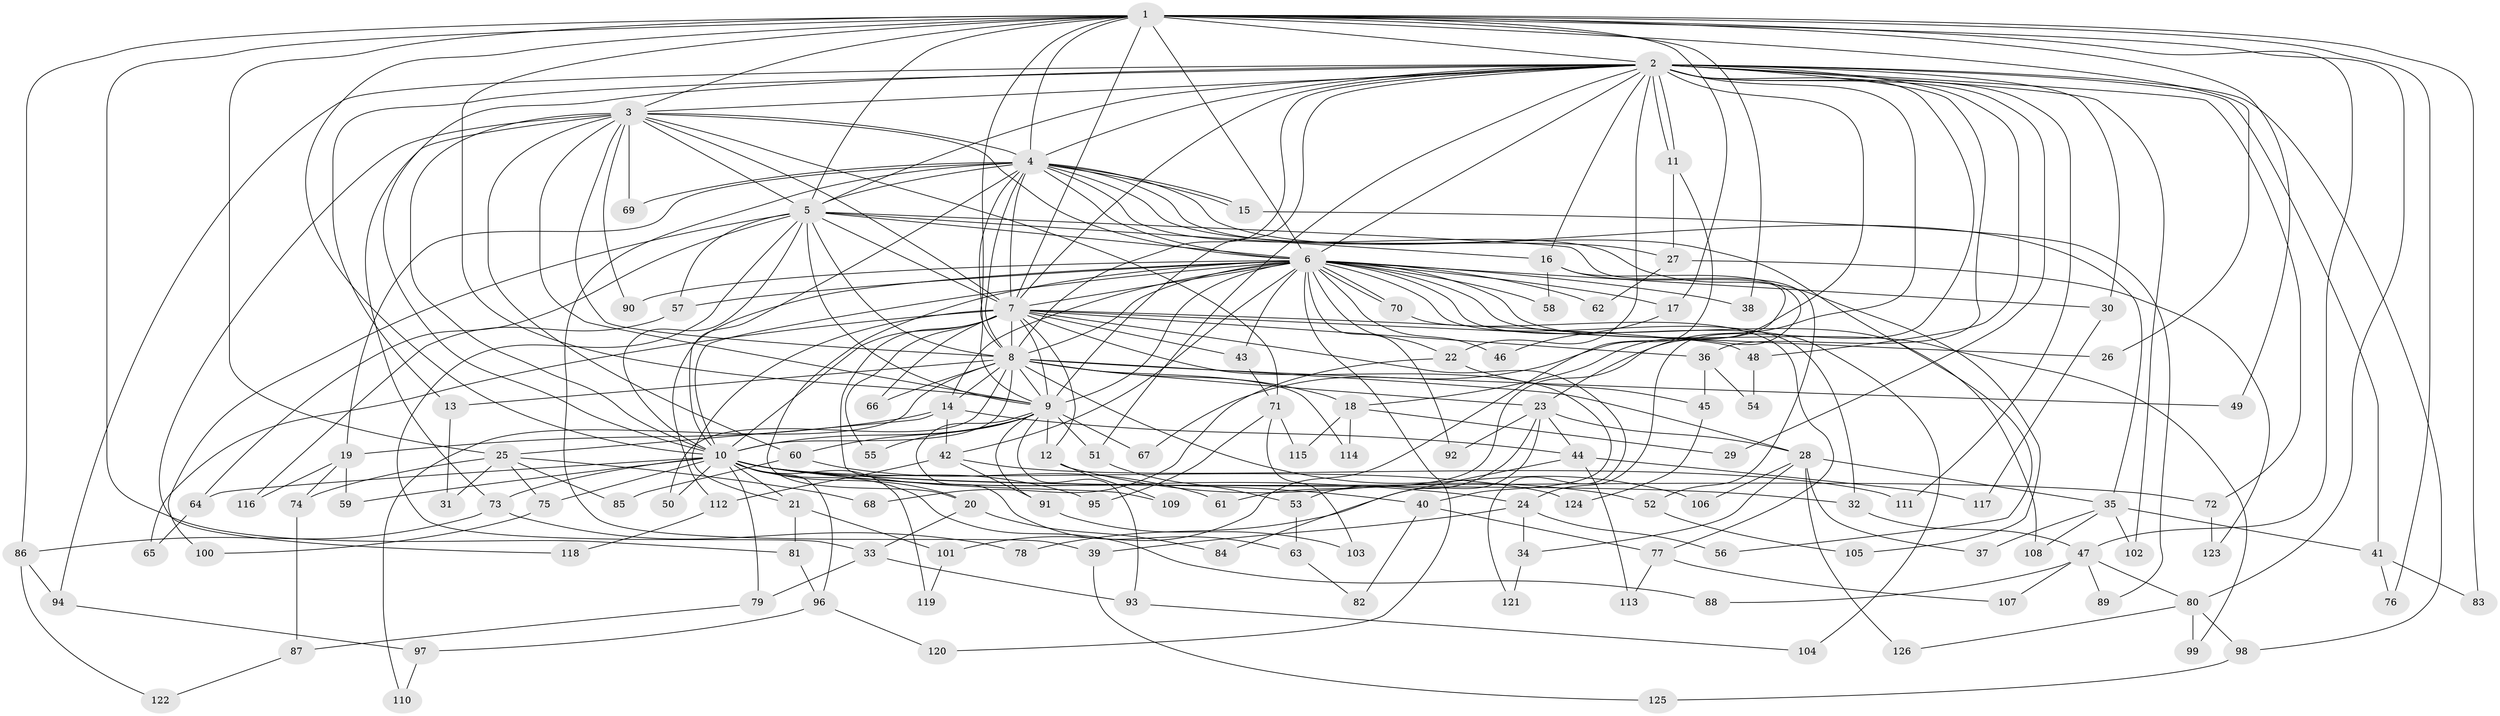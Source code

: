 // coarse degree distribution, {25: 0.022222222222222223, 23: 0.011111111111111112, 29: 0.011111111111111112, 13: 0.022222222222222223, 15: 0.011111111111111112, 3: 0.18888888888888888, 4: 0.08888888888888889, 7: 0.011111111111111112, 6: 0.08888888888888889, 2: 0.4666666666666667, 5: 0.05555555555555555, 9: 0.022222222222222223}
// Generated by graph-tools (version 1.1) at 2025/49/03/04/25 22:49:27]
// undirected, 126 vertices, 277 edges
graph export_dot {
  node [color=gray90,style=filled];
  1;
  2;
  3;
  4;
  5;
  6;
  7;
  8;
  9;
  10;
  11;
  12;
  13;
  14;
  15;
  16;
  17;
  18;
  19;
  20;
  21;
  22;
  23;
  24;
  25;
  26;
  27;
  28;
  29;
  30;
  31;
  32;
  33;
  34;
  35;
  36;
  37;
  38;
  39;
  40;
  41;
  42;
  43;
  44;
  45;
  46;
  47;
  48;
  49;
  50;
  51;
  52;
  53;
  54;
  55;
  56;
  57;
  58;
  59;
  60;
  61;
  62;
  63;
  64;
  65;
  66;
  67;
  68;
  69;
  70;
  71;
  72;
  73;
  74;
  75;
  76;
  77;
  78;
  79;
  80;
  81;
  82;
  83;
  84;
  85;
  86;
  87;
  88;
  89;
  90;
  91;
  92;
  93;
  94;
  95;
  96;
  97;
  98;
  99;
  100;
  101;
  102;
  103;
  104;
  105;
  106;
  107;
  108;
  109;
  110;
  111;
  112;
  113;
  114;
  115;
  116;
  117;
  118;
  119;
  120;
  121;
  122;
  123;
  124;
  125;
  126;
  1 -- 2;
  1 -- 3;
  1 -- 4;
  1 -- 5;
  1 -- 6;
  1 -- 7;
  1 -- 8;
  1 -- 9;
  1 -- 10;
  1 -- 17;
  1 -- 25;
  1 -- 26;
  1 -- 38;
  1 -- 47;
  1 -- 49;
  1 -- 76;
  1 -- 80;
  1 -- 81;
  1 -- 83;
  1 -- 86;
  2 -- 3;
  2 -- 4;
  2 -- 5;
  2 -- 6;
  2 -- 7;
  2 -- 8;
  2 -- 9;
  2 -- 10;
  2 -- 11;
  2 -- 11;
  2 -- 13;
  2 -- 16;
  2 -- 18;
  2 -- 22;
  2 -- 24;
  2 -- 29;
  2 -- 30;
  2 -- 36;
  2 -- 41;
  2 -- 48;
  2 -- 51;
  2 -- 61;
  2 -- 72;
  2 -- 94;
  2 -- 98;
  2 -- 102;
  2 -- 111;
  3 -- 4;
  3 -- 5;
  3 -- 6;
  3 -- 7;
  3 -- 8;
  3 -- 9;
  3 -- 10;
  3 -- 60;
  3 -- 69;
  3 -- 71;
  3 -- 73;
  3 -- 90;
  3 -- 118;
  4 -- 5;
  4 -- 6;
  4 -- 7;
  4 -- 8;
  4 -- 9;
  4 -- 10;
  4 -- 15;
  4 -- 15;
  4 -- 19;
  4 -- 27;
  4 -- 35;
  4 -- 39;
  4 -- 56;
  4 -- 69;
  4 -- 105;
  5 -- 6;
  5 -- 7;
  5 -- 8;
  5 -- 9;
  5 -- 10;
  5 -- 16;
  5 -- 33;
  5 -- 52;
  5 -- 57;
  5 -- 64;
  5 -- 100;
  6 -- 7;
  6 -- 8;
  6 -- 9;
  6 -- 10;
  6 -- 14;
  6 -- 17;
  6 -- 20;
  6 -- 22;
  6 -- 30;
  6 -- 32;
  6 -- 38;
  6 -- 42;
  6 -- 43;
  6 -- 46;
  6 -- 57;
  6 -- 58;
  6 -- 62;
  6 -- 70;
  6 -- 70;
  6 -- 90;
  6 -- 92;
  6 -- 99;
  6 -- 104;
  6 -- 108;
  6 -- 112;
  6 -- 120;
  7 -- 8;
  7 -- 9;
  7 -- 10;
  7 -- 12;
  7 -- 21;
  7 -- 26;
  7 -- 36;
  7 -- 40;
  7 -- 43;
  7 -- 48;
  7 -- 55;
  7 -- 65;
  7 -- 66;
  7 -- 109;
  7 -- 121;
  8 -- 9;
  8 -- 10;
  8 -- 13;
  8 -- 14;
  8 -- 18;
  8 -- 23;
  8 -- 28;
  8 -- 49;
  8 -- 50;
  8 -- 66;
  8 -- 106;
  8 -- 110;
  8 -- 114;
  9 -- 10;
  9 -- 12;
  9 -- 51;
  9 -- 55;
  9 -- 60;
  9 -- 63;
  9 -- 67;
  9 -- 91;
  9 -- 93;
  10 -- 20;
  10 -- 21;
  10 -- 24;
  10 -- 32;
  10 -- 40;
  10 -- 50;
  10 -- 59;
  10 -- 64;
  10 -- 72;
  10 -- 73;
  10 -- 75;
  10 -- 79;
  10 -- 88;
  10 -- 95;
  10 -- 96;
  10 -- 119;
  10 -- 124;
  11 -- 27;
  11 -- 67;
  12 -- 52;
  12 -- 109;
  13 -- 31;
  14 -- 19;
  14 -- 25;
  14 -- 42;
  14 -- 44;
  15 -- 89;
  16 -- 23;
  16 -- 58;
  16 -- 101;
  17 -- 46;
  18 -- 29;
  18 -- 114;
  18 -- 115;
  19 -- 59;
  19 -- 74;
  19 -- 116;
  20 -- 33;
  20 -- 84;
  21 -- 81;
  21 -- 101;
  22 -- 45;
  22 -- 68;
  23 -- 28;
  23 -- 44;
  23 -- 53;
  23 -- 84;
  23 -- 92;
  24 -- 34;
  24 -- 39;
  24 -- 56;
  25 -- 31;
  25 -- 68;
  25 -- 74;
  25 -- 75;
  25 -- 85;
  27 -- 62;
  27 -- 123;
  28 -- 34;
  28 -- 35;
  28 -- 37;
  28 -- 106;
  28 -- 126;
  30 -- 117;
  32 -- 47;
  33 -- 79;
  33 -- 93;
  34 -- 121;
  35 -- 37;
  35 -- 41;
  35 -- 102;
  35 -- 108;
  36 -- 45;
  36 -- 54;
  39 -- 125;
  40 -- 77;
  40 -- 82;
  41 -- 76;
  41 -- 83;
  42 -- 91;
  42 -- 111;
  42 -- 112;
  43 -- 71;
  44 -- 78;
  44 -- 113;
  44 -- 117;
  45 -- 124;
  47 -- 80;
  47 -- 88;
  47 -- 89;
  47 -- 107;
  48 -- 54;
  51 -- 53;
  52 -- 105;
  53 -- 63;
  57 -- 116;
  60 -- 61;
  60 -- 85;
  63 -- 82;
  64 -- 65;
  70 -- 77;
  71 -- 95;
  71 -- 103;
  71 -- 115;
  72 -- 123;
  73 -- 78;
  73 -- 86;
  74 -- 87;
  75 -- 100;
  77 -- 107;
  77 -- 113;
  79 -- 87;
  80 -- 98;
  80 -- 99;
  80 -- 126;
  81 -- 96;
  86 -- 94;
  86 -- 122;
  87 -- 122;
  91 -- 103;
  93 -- 104;
  94 -- 97;
  96 -- 97;
  96 -- 120;
  97 -- 110;
  98 -- 125;
  101 -- 119;
  112 -- 118;
}
